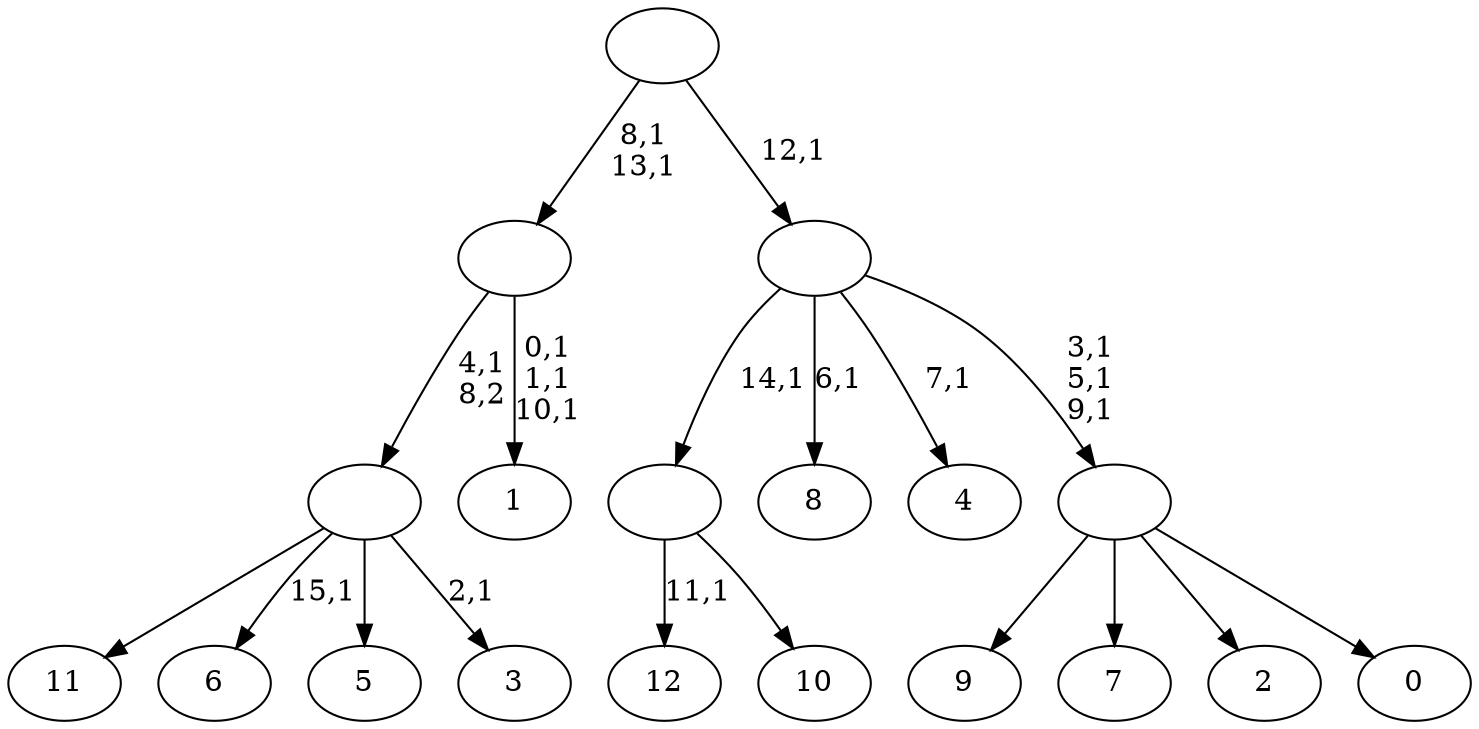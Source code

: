 digraph T {
	29 [label="12"]
	27 [label="11"]
	26 [label="10"]
	25 [label=""]
	24 [label="9"]
	23 [label="8"]
	21 [label="7"]
	20 [label="6"]
	18 [label="5"]
	17 [label="4"]
	15 [label="3"]
	13 [label=""]
	12 [label="2"]
	11 [label="1"]
	7 [label=""]
	5 [label="0"]
	4 [label=""]
	1 [label=""]
	0 [label=""]
	25 -> 29 [label="11,1"]
	25 -> 26 [label=""]
	13 -> 15 [label="2,1"]
	13 -> 20 [label="15,1"]
	13 -> 27 [label=""]
	13 -> 18 [label=""]
	7 -> 11 [label="0,1\n1,1\n10,1"]
	7 -> 13 [label="4,1\n8,2"]
	4 -> 24 [label=""]
	4 -> 21 [label=""]
	4 -> 12 [label=""]
	4 -> 5 [label=""]
	1 -> 4 [label="3,1\n5,1\n9,1"]
	1 -> 17 [label="7,1"]
	1 -> 23 [label="6,1"]
	1 -> 25 [label="14,1"]
	0 -> 7 [label="8,1\n13,1"]
	0 -> 1 [label="12,1"]
}
